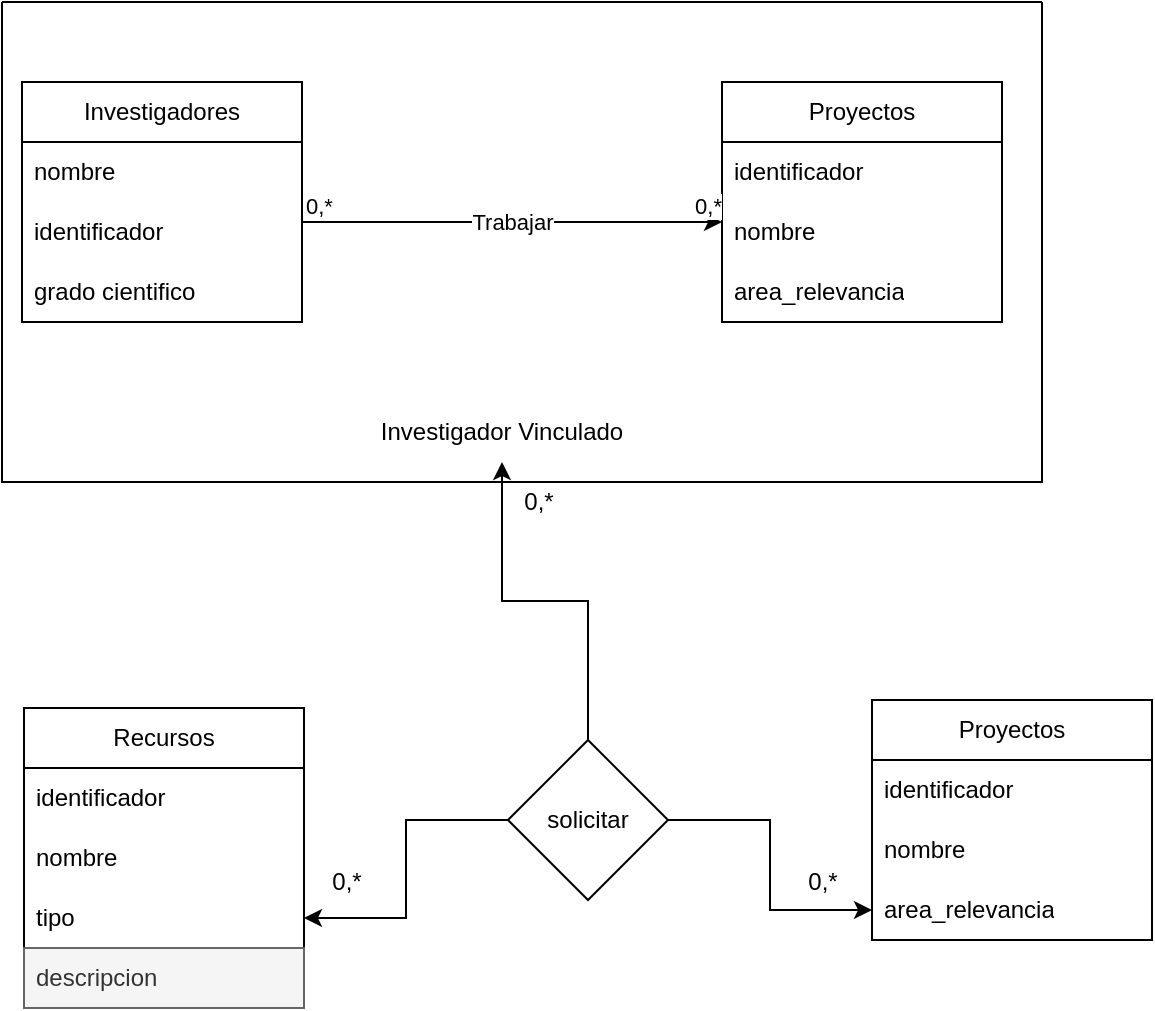 <mxfile version="22.1.7" type="github">
  <diagram id="R2lEEEUBdFMjLlhIrx00" name="Page-1">
    <mxGraphModel dx="1434" dy="759" grid="0" gridSize="10" guides="1" tooltips="1" connect="1" arrows="1" fold="1" page="1" pageScale="1" pageWidth="850" pageHeight="1100" math="0" shadow="0" extFonts="Permanent Marker^https://fonts.googleapis.com/css?family=Permanent+Marker">
      <root>
        <mxCell id="0" />
        <mxCell id="1" parent="0" />
        <mxCell id="vEV78vqfi2SY-njEmPT2-28" value="" style="group" vertex="1" connectable="0" parent="1">
          <mxGeometry x="27" y="373" width="140" height="150" as="geometry" />
        </mxCell>
        <mxCell id="vEV78vqfi2SY-njEmPT2-10" value="Recursos" style="swimlane;fontStyle=0;childLayout=stackLayout;horizontal=1;startSize=30;horizontalStack=0;resizeParent=1;resizeParentMax=0;resizeLast=0;collapsible=1;marginBottom=0;whiteSpace=wrap;html=1;" vertex="1" parent="vEV78vqfi2SY-njEmPT2-28">
          <mxGeometry width="140" height="120" as="geometry" />
        </mxCell>
        <mxCell id="vEV78vqfi2SY-njEmPT2-11" value="identificador" style="text;strokeColor=none;fillColor=none;align=left;verticalAlign=middle;spacingLeft=4;spacingRight=4;overflow=hidden;points=[[0,0.5],[1,0.5]];portConstraint=eastwest;rotatable=0;whiteSpace=wrap;html=1;" vertex="1" parent="vEV78vqfi2SY-njEmPT2-10">
          <mxGeometry y="30" width="140" height="30" as="geometry" />
        </mxCell>
        <mxCell id="vEV78vqfi2SY-njEmPT2-12" value="nombre&lt;span style=&quot;white-space: pre;&quot;&gt;&#x9;&lt;/span&gt;" style="text;strokeColor=none;fillColor=none;align=left;verticalAlign=middle;spacingLeft=4;spacingRight=4;overflow=hidden;points=[[0,0.5],[1,0.5]];portConstraint=eastwest;rotatable=0;whiteSpace=wrap;html=1;" vertex="1" parent="vEV78vqfi2SY-njEmPT2-10">
          <mxGeometry y="60" width="140" height="30" as="geometry" />
        </mxCell>
        <mxCell id="vEV78vqfi2SY-njEmPT2-13" value="tipo" style="text;strokeColor=none;fillColor=none;align=left;verticalAlign=middle;spacingLeft=4;spacingRight=4;overflow=hidden;points=[[0,0.5],[1,0.5]];portConstraint=eastwest;rotatable=0;whiteSpace=wrap;html=1;" vertex="1" parent="vEV78vqfi2SY-njEmPT2-10">
          <mxGeometry y="90" width="140" height="30" as="geometry" />
        </mxCell>
        <mxCell id="vEV78vqfi2SY-njEmPT2-20" value="descripcion" style="text;strokeColor=#666666;fillColor=#f5f5f5;align=left;verticalAlign=middle;spacingLeft=4;spacingRight=4;overflow=hidden;points=[[0,0.5],[1,0.5]];portConstraint=eastwest;rotatable=0;whiteSpace=wrap;html=1;fontColor=#333333;" vertex="1" parent="vEV78vqfi2SY-njEmPT2-28">
          <mxGeometry y="120" width="140" height="30" as="geometry" />
        </mxCell>
        <mxCell id="vEV78vqfi2SY-njEmPT2-36" value="" style="group" vertex="1" connectable="0" parent="1">
          <mxGeometry x="16" y="20" width="520" height="240" as="geometry" />
        </mxCell>
        <mxCell id="vEV78vqfi2SY-njEmPT2-2" value="Investigadores" style="swimlane;fontStyle=0;childLayout=stackLayout;horizontal=1;startSize=30;horizontalStack=0;resizeParent=1;resizeParentMax=0;resizeLast=0;collapsible=1;marginBottom=0;whiteSpace=wrap;html=1;" vertex="1" parent="vEV78vqfi2SY-njEmPT2-36">
          <mxGeometry x="10" y="40" width="140" height="120" as="geometry" />
        </mxCell>
        <mxCell id="vEV78vqfi2SY-njEmPT2-3" value="nombre" style="text;strokeColor=none;fillColor=none;align=left;verticalAlign=middle;spacingLeft=4;spacingRight=4;overflow=hidden;points=[[0,0.5],[1,0.5]];portConstraint=eastwest;rotatable=0;whiteSpace=wrap;html=1;" vertex="1" parent="vEV78vqfi2SY-njEmPT2-2">
          <mxGeometry y="30" width="140" height="30" as="geometry" />
        </mxCell>
        <mxCell id="vEV78vqfi2SY-njEmPT2-4" value="identificador" style="text;strokeColor=none;fillColor=none;align=left;verticalAlign=middle;spacingLeft=4;spacingRight=4;overflow=hidden;points=[[0,0.5],[1,0.5]];portConstraint=eastwest;rotatable=0;whiteSpace=wrap;html=1;" vertex="1" parent="vEV78vqfi2SY-njEmPT2-2">
          <mxGeometry y="60" width="140" height="30" as="geometry" />
        </mxCell>
        <mxCell id="vEV78vqfi2SY-njEmPT2-5" value="grado cientifico" style="text;strokeColor=none;fillColor=none;align=left;verticalAlign=middle;spacingLeft=4;spacingRight=4;overflow=hidden;points=[[0,0.5],[1,0.5]];portConstraint=eastwest;rotatable=0;whiteSpace=wrap;html=1;" vertex="1" parent="vEV78vqfi2SY-njEmPT2-2">
          <mxGeometry y="90" width="140" height="30" as="geometry" />
        </mxCell>
        <mxCell id="vEV78vqfi2SY-njEmPT2-6" value="Proyectos" style="swimlane;fontStyle=0;childLayout=stackLayout;horizontal=1;startSize=30;horizontalStack=0;resizeParent=1;resizeParentMax=0;resizeLast=0;collapsible=1;marginBottom=0;whiteSpace=wrap;html=1;" vertex="1" parent="vEV78vqfi2SY-njEmPT2-36">
          <mxGeometry x="360" y="40" width="140" height="120" as="geometry" />
        </mxCell>
        <mxCell id="vEV78vqfi2SY-njEmPT2-7" value="identificador&lt;span style=&quot;white-space: pre;&quot;&gt;&#x9;&lt;/span&gt;" style="text;strokeColor=none;fillColor=none;align=left;verticalAlign=middle;spacingLeft=4;spacingRight=4;overflow=hidden;points=[[0,0.5],[1,0.5]];portConstraint=eastwest;rotatable=0;whiteSpace=wrap;html=1;" vertex="1" parent="vEV78vqfi2SY-njEmPT2-6">
          <mxGeometry y="30" width="140" height="30" as="geometry" />
        </mxCell>
        <mxCell id="vEV78vqfi2SY-njEmPT2-8" value="nombre" style="text;strokeColor=none;fillColor=none;align=left;verticalAlign=middle;spacingLeft=4;spacingRight=4;overflow=hidden;points=[[0,0.5],[1,0.5]];portConstraint=eastwest;rotatable=0;whiteSpace=wrap;html=1;" vertex="1" parent="vEV78vqfi2SY-njEmPT2-6">
          <mxGeometry y="60" width="140" height="30" as="geometry" />
        </mxCell>
        <mxCell id="vEV78vqfi2SY-njEmPT2-9" value="area_relevancia" style="text;strokeColor=none;fillColor=none;align=left;verticalAlign=middle;spacingLeft=4;spacingRight=4;overflow=hidden;points=[[0,0.5],[1,0.5]];portConstraint=eastwest;rotatable=0;whiteSpace=wrap;html=1;" vertex="1" parent="vEV78vqfi2SY-njEmPT2-6">
          <mxGeometry y="90" width="140" height="30" as="geometry" />
        </mxCell>
        <mxCell id="vEV78vqfi2SY-njEmPT2-30" value="" style="endArrow=classic;html=1;rounded=0;" edge="1" parent="vEV78vqfi2SY-njEmPT2-36">
          <mxGeometry relative="1" as="geometry">
            <mxPoint x="150" y="110" as="sourcePoint" />
            <mxPoint x="360" y="110" as="targetPoint" />
          </mxGeometry>
        </mxCell>
        <mxCell id="vEV78vqfi2SY-njEmPT2-31" value="Trabajar" style="edgeLabel;resizable=0;html=1;align=center;verticalAlign=middle;" connectable="0" vertex="1" parent="vEV78vqfi2SY-njEmPT2-30">
          <mxGeometry relative="1" as="geometry" />
        </mxCell>
        <mxCell id="vEV78vqfi2SY-njEmPT2-32" value="0,*" style="edgeLabel;resizable=0;html=1;align=left;verticalAlign=bottom;" connectable="0" vertex="1" parent="vEV78vqfi2SY-njEmPT2-30">
          <mxGeometry x="-1" relative="1" as="geometry" />
        </mxCell>
        <mxCell id="vEV78vqfi2SY-njEmPT2-33" value="0,*" style="edgeLabel;resizable=0;html=1;align=right;verticalAlign=bottom;" connectable="0" vertex="1" parent="vEV78vqfi2SY-njEmPT2-30">
          <mxGeometry x="1" relative="1" as="geometry" />
        </mxCell>
        <mxCell id="vEV78vqfi2SY-njEmPT2-34" value="" style="swimlane;startSize=0;" vertex="1" parent="vEV78vqfi2SY-njEmPT2-36">
          <mxGeometry width="520" height="240" as="geometry" />
        </mxCell>
        <mxCell id="vEV78vqfi2SY-njEmPT2-35" value="Investigador Vinculado" style="text;html=1;strokeColor=none;fillColor=none;align=center;verticalAlign=middle;whiteSpace=wrap;rounded=0;" vertex="1" parent="vEV78vqfi2SY-njEmPT2-34">
          <mxGeometry x="165" y="200" width="170" height="30" as="geometry" />
        </mxCell>
        <mxCell id="vEV78vqfi2SY-njEmPT2-39" value="Proyectos" style="swimlane;fontStyle=0;childLayout=stackLayout;horizontal=1;startSize=30;horizontalStack=0;resizeParent=1;resizeParentMax=0;resizeLast=0;collapsible=1;marginBottom=0;whiteSpace=wrap;html=1;" vertex="1" parent="1">
          <mxGeometry x="451" y="369" width="140" height="120" as="geometry" />
        </mxCell>
        <mxCell id="vEV78vqfi2SY-njEmPT2-40" value="identificador&lt;span style=&quot;white-space: pre;&quot;&gt;&#x9;&lt;/span&gt;" style="text;strokeColor=none;fillColor=none;align=left;verticalAlign=middle;spacingLeft=4;spacingRight=4;overflow=hidden;points=[[0,0.5],[1,0.5]];portConstraint=eastwest;rotatable=0;whiteSpace=wrap;html=1;" vertex="1" parent="vEV78vqfi2SY-njEmPT2-39">
          <mxGeometry y="30" width="140" height="30" as="geometry" />
        </mxCell>
        <mxCell id="vEV78vqfi2SY-njEmPT2-41" value="nombre" style="text;strokeColor=none;fillColor=none;align=left;verticalAlign=middle;spacingLeft=4;spacingRight=4;overflow=hidden;points=[[0,0.5],[1,0.5]];portConstraint=eastwest;rotatable=0;whiteSpace=wrap;html=1;" vertex="1" parent="vEV78vqfi2SY-njEmPT2-39">
          <mxGeometry y="60" width="140" height="30" as="geometry" />
        </mxCell>
        <mxCell id="vEV78vqfi2SY-njEmPT2-42" value="area_relevancia" style="text;strokeColor=none;fillColor=none;align=left;verticalAlign=middle;spacingLeft=4;spacingRight=4;overflow=hidden;points=[[0,0.5],[1,0.5]];portConstraint=eastwest;rotatable=0;whiteSpace=wrap;html=1;" vertex="1" parent="vEV78vqfi2SY-njEmPT2-39">
          <mxGeometry y="90" width="140" height="30" as="geometry" />
        </mxCell>
        <mxCell id="vEV78vqfi2SY-njEmPT2-44" value="" style="edgeStyle=orthogonalEdgeStyle;rounded=0;orthogonalLoop=1;jettySize=auto;html=1;" edge="1" parent="1" source="vEV78vqfi2SY-njEmPT2-43" target="vEV78vqfi2SY-njEmPT2-42">
          <mxGeometry relative="1" as="geometry" />
        </mxCell>
        <mxCell id="vEV78vqfi2SY-njEmPT2-45" value="" style="edgeStyle=orthogonalEdgeStyle;rounded=0;orthogonalLoop=1;jettySize=auto;html=1;" edge="1" parent="1" source="vEV78vqfi2SY-njEmPT2-43" target="vEV78vqfi2SY-njEmPT2-13">
          <mxGeometry relative="1" as="geometry" />
        </mxCell>
        <mxCell id="vEV78vqfi2SY-njEmPT2-46" value="" style="edgeStyle=orthogonalEdgeStyle;rounded=0;orthogonalLoop=1;jettySize=auto;html=1;" edge="1" parent="1" source="vEV78vqfi2SY-njEmPT2-43" target="vEV78vqfi2SY-njEmPT2-35">
          <mxGeometry relative="1" as="geometry" />
        </mxCell>
        <mxCell id="vEV78vqfi2SY-njEmPT2-43" value="solicitar" style="rhombus;whiteSpace=wrap;html=1;" vertex="1" parent="1">
          <mxGeometry x="269" y="389" width="80" height="80" as="geometry" />
        </mxCell>
        <mxCell id="vEV78vqfi2SY-njEmPT2-48" value="0,*" style="text;html=1;align=center;verticalAlign=middle;resizable=0;points=[];autosize=1;strokeColor=none;fillColor=none;" vertex="1" parent="1">
          <mxGeometry x="267" y="257" width="33" height="26" as="geometry" />
        </mxCell>
        <mxCell id="vEV78vqfi2SY-njEmPT2-49" value="0,*" style="text;html=1;align=center;verticalAlign=middle;resizable=0;points=[];autosize=1;strokeColor=none;fillColor=none;" vertex="1" parent="1">
          <mxGeometry x="171" y="447" width="33" height="26" as="geometry" />
        </mxCell>
        <mxCell id="vEV78vqfi2SY-njEmPT2-50" value="0,*" style="text;html=1;align=center;verticalAlign=middle;resizable=0;points=[];autosize=1;strokeColor=none;fillColor=none;" vertex="1" parent="1">
          <mxGeometry x="409" y="447" width="33" height="26" as="geometry" />
        </mxCell>
      </root>
    </mxGraphModel>
  </diagram>
</mxfile>
